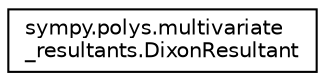 digraph "Graphical Class Hierarchy"
{
 // LATEX_PDF_SIZE
  edge [fontname="Helvetica",fontsize="10",labelfontname="Helvetica",labelfontsize="10"];
  node [fontname="Helvetica",fontsize="10",shape=record];
  rankdir="LR";
  Node0 [label="sympy.polys.multivariate\l_resultants.DixonResultant",height=0.2,width=0.4,color="black", fillcolor="white", style="filled",URL="$classsympy_1_1polys_1_1multivariate__resultants_1_1DixonResultant.html",tooltip=" "];
}
